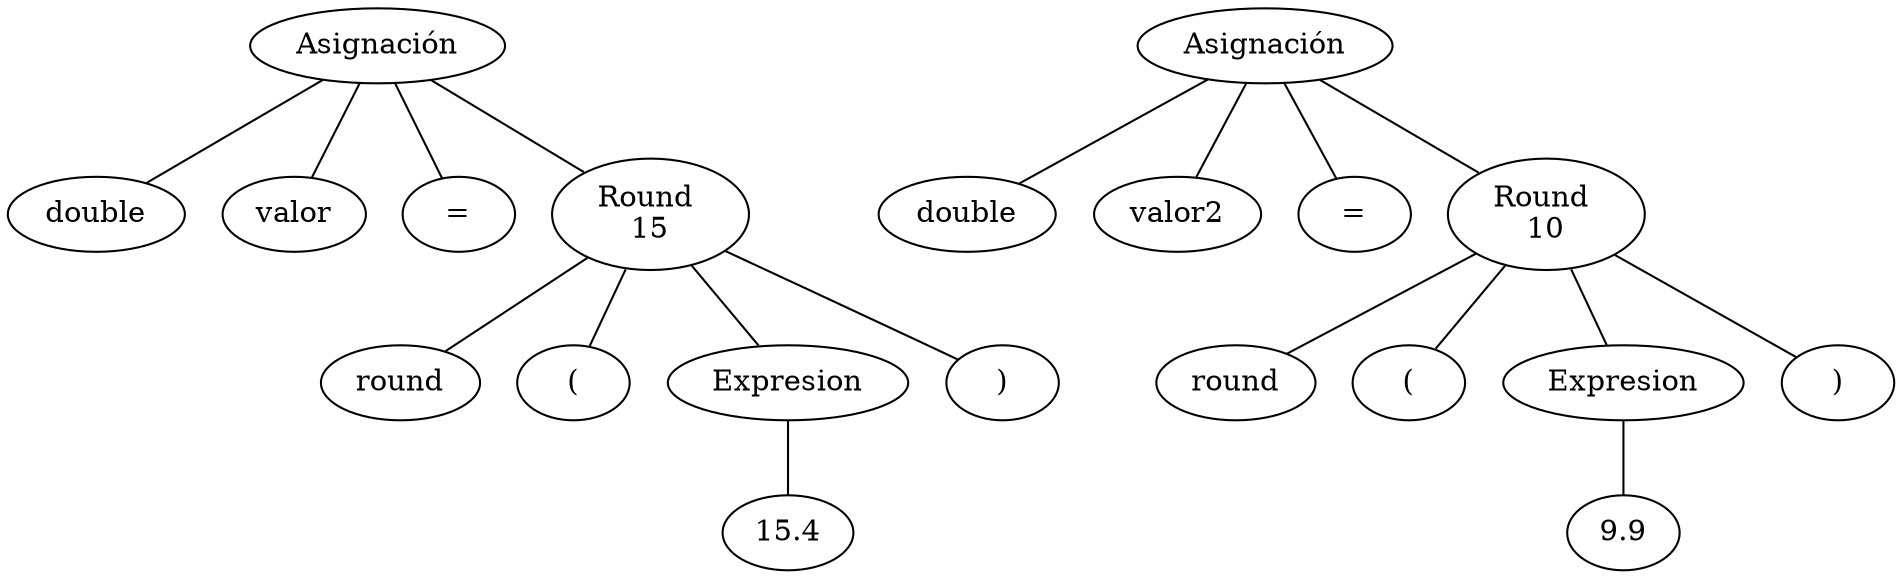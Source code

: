graph {
ordering="out"
1[label="15.4"]
2[label="Expresion"]
2--1
3[label="Round 
15"]
4[label="round"]
5[label="("]
6[label=")"]
3--4
3--5
3--2
3--6
7[label="valor"]
8[label="Asignación"]
9[label="double"]
10[label="="]
8--9
8--7
8--10
8--3
11[label="9.9"]
12[label="Expresion"]
12--11
13[label="Round 
10"]
14[label="round"]
15[label="("]
16[label=")"]
13--14
13--15
13--12
13--16
17[label="valor2"]
18[label="Asignación"]
19[label="double"]
20[label="="]
18--19
18--17
18--20
18--13

}